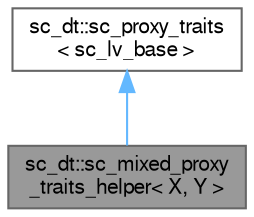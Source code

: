 digraph "sc_dt::sc_mixed_proxy_traits_helper&lt; X, Y &gt;"
{
 // LATEX_PDF_SIZE
  bgcolor="transparent";
  edge [fontname=FreeSans,fontsize=10,labelfontname=FreeSans,labelfontsize=10];
  node [fontname=FreeSans,fontsize=10,shape=box,height=0.2,width=0.4];
  Node1 [id="Node000001",label="sc_dt::sc_mixed_proxy\l_traits_helper\< X, Y \>",height=0.2,width=0.4,color="gray40", fillcolor="grey60", style="filled", fontcolor="black",tooltip=" "];
  Node2 -> Node1 [id="edge1_Node000001_Node000002",dir="back",color="steelblue1",style="solid",tooltip=" "];
  Node2 [id="Node000002",label="sc_dt::sc_proxy_traits\l\< sc_lv_base \>",height=0.2,width=0.4,color="gray40", fillcolor="white", style="filled",URL="$a01637.html",tooltip=" "];
}
